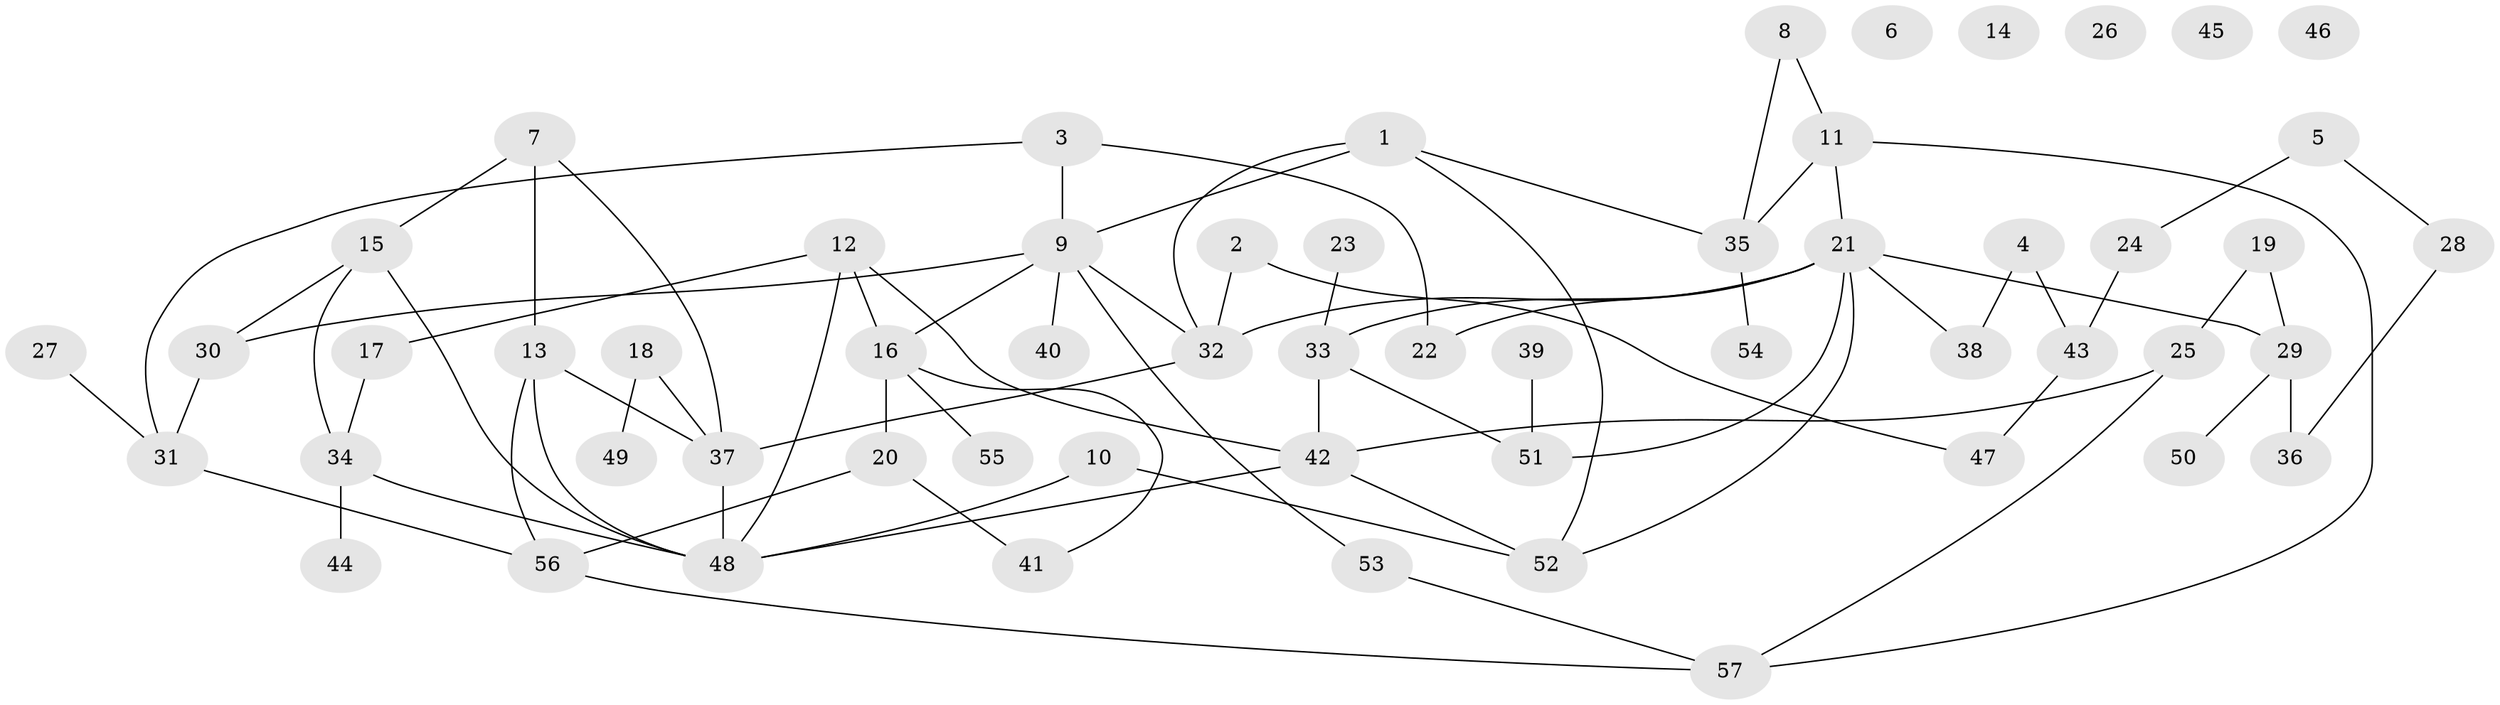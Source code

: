 // coarse degree distribution, {11: 0.03333333333333333, 5: 0.03333333333333333, 2: 0.26666666666666666, 3: 0.13333333333333333, 6: 0.06666666666666667, 4: 0.2, 1: 0.23333333333333334, 7: 0.03333333333333333}
// Generated by graph-tools (version 1.1) at 2025/48/03/04/25 22:48:16]
// undirected, 57 vertices, 78 edges
graph export_dot {
  node [color=gray90,style=filled];
  1;
  2;
  3;
  4;
  5;
  6;
  7;
  8;
  9;
  10;
  11;
  12;
  13;
  14;
  15;
  16;
  17;
  18;
  19;
  20;
  21;
  22;
  23;
  24;
  25;
  26;
  27;
  28;
  29;
  30;
  31;
  32;
  33;
  34;
  35;
  36;
  37;
  38;
  39;
  40;
  41;
  42;
  43;
  44;
  45;
  46;
  47;
  48;
  49;
  50;
  51;
  52;
  53;
  54;
  55;
  56;
  57;
  1 -- 9;
  1 -- 32;
  1 -- 35;
  1 -- 52;
  2 -- 32;
  2 -- 47;
  3 -- 9;
  3 -- 22;
  3 -- 31;
  4 -- 38;
  4 -- 43;
  5 -- 24;
  5 -- 28;
  7 -- 13;
  7 -- 15;
  7 -- 37;
  8 -- 11;
  8 -- 35;
  9 -- 16;
  9 -- 30;
  9 -- 32;
  9 -- 40;
  9 -- 53;
  10 -- 48;
  10 -- 52;
  11 -- 21;
  11 -- 35;
  11 -- 57;
  12 -- 16;
  12 -- 17;
  12 -- 42;
  12 -- 48;
  13 -- 37;
  13 -- 48;
  13 -- 56;
  15 -- 30;
  15 -- 34;
  15 -- 48;
  16 -- 20;
  16 -- 41;
  16 -- 55;
  17 -- 34;
  18 -- 37;
  18 -- 49;
  19 -- 25;
  19 -- 29;
  20 -- 41;
  20 -- 56;
  21 -- 22;
  21 -- 29;
  21 -- 32;
  21 -- 33;
  21 -- 38;
  21 -- 51;
  21 -- 52;
  23 -- 33;
  24 -- 43;
  25 -- 42;
  25 -- 57;
  27 -- 31;
  28 -- 36;
  29 -- 36;
  29 -- 50;
  30 -- 31;
  31 -- 56;
  32 -- 37;
  33 -- 42;
  33 -- 51;
  34 -- 44;
  34 -- 48;
  35 -- 54;
  37 -- 48;
  39 -- 51;
  42 -- 48;
  42 -- 52;
  43 -- 47;
  53 -- 57;
  56 -- 57;
}

